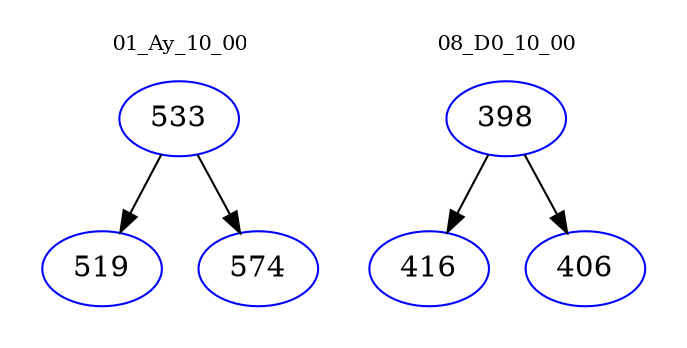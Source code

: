 digraph{
subgraph cluster_0 {
color = white
label = "01_Ay_10_00";
fontsize=10;
T0_533 [label="533", color="blue"]
T0_533 -> T0_519 [color="black"]
T0_519 [label="519", color="blue"]
T0_533 -> T0_574 [color="black"]
T0_574 [label="574", color="blue"]
}
subgraph cluster_1 {
color = white
label = "08_D0_10_00";
fontsize=10;
T1_398 [label="398", color="blue"]
T1_398 -> T1_416 [color="black"]
T1_416 [label="416", color="blue"]
T1_398 -> T1_406 [color="black"]
T1_406 [label="406", color="blue"]
}
}
